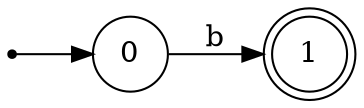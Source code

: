 digraph G {
    rankdir=LR

    node [shape = point] s; 
    node [shape = circle];

    s -> 0

    1[peripheries=2]
    0 -> 1 [label="b"]
}